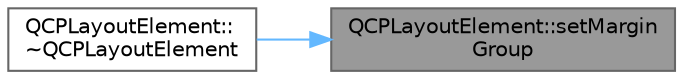 digraph "QCPLayoutElement::setMarginGroup"
{
 // LATEX_PDF_SIZE
  bgcolor="transparent";
  edge [fontname=Helvetica,fontsize=10,labelfontname=Helvetica,labelfontsize=10];
  node [fontname=Helvetica,fontsize=10,shape=box,height=0.2,width=0.4];
  rankdir="RL";
  Node1 [label="QCPLayoutElement::setMargin\lGroup",height=0.2,width=0.4,color="gray40", fillcolor="grey60", style="filled", fontcolor="black",tooltip=" "];
  Node1 -> Node2 [dir="back",color="steelblue1",style="solid"];
  Node2 [label="QCPLayoutElement::\l~QCPLayoutElement",height=0.2,width=0.4,color="grey40", fillcolor="white", style="filled",URL="$class_q_c_p_layout_element.html#a0dc52343920011b3e72d61fc94ed3400",tooltip=" "];
}
